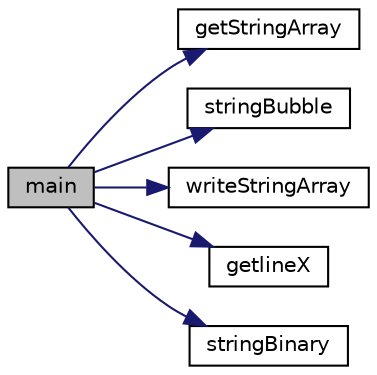 digraph "main"
{
  edge [fontname="Helvetica",fontsize="10",labelfontname="Helvetica",labelfontsize="10"];
  node [fontname="Helvetica",fontsize="10",shape=record];
  rankdir="LR";
  Node1 [label="main",height=0.2,width=0.4,color="black", fillcolor="grey75", style="filled", fontcolor="black"];
  Node1 -> Node2 [color="midnightblue",fontsize="10",style="solid"];
  Node2 [label="getStringArray",height=0.2,width=0.4,color="black", fillcolor="white", style="filled",URL="$HWK10__stringarray_8c.html#ae87b96e9c69a38ef44d8915a2a76a2d6"];
  Node1 -> Node3 [color="midnightblue",fontsize="10",style="solid"];
  Node3 [label="stringBubble",height=0.2,width=0.4,color="black", fillcolor="white", style="filled",URL="$HWK10__stringarray_8c.html#ac29b7bb6177ffab2b99341426b422b03"];
  Node1 -> Node4 [color="midnightblue",fontsize="10",style="solid"];
  Node4 [label="writeStringArray",height=0.2,width=0.4,color="black", fillcolor="white", style="filled",URL="$HWK10__stringarray_8c.html#a15bea2142e99a70219bb49e6ff400f9d"];
  Node1 -> Node5 [color="midnightblue",fontsize="10",style="solid"];
  Node5 [label="getlineX",height=0.2,width=0.4,color="black", fillcolor="white", style="filled",URL="$HWK10__stringarray_8c.html#afe9546ca2b716582998ebfac1ca6ff99"];
  Node1 -> Node6 [color="midnightblue",fontsize="10",style="solid"];
  Node6 [label="stringBinary",height=0.2,width=0.4,color="black", fillcolor="white", style="filled",URL="$HWK10__stringarray_8c.html#a594e6934fc18035c2a074fa079a50515"];
}
